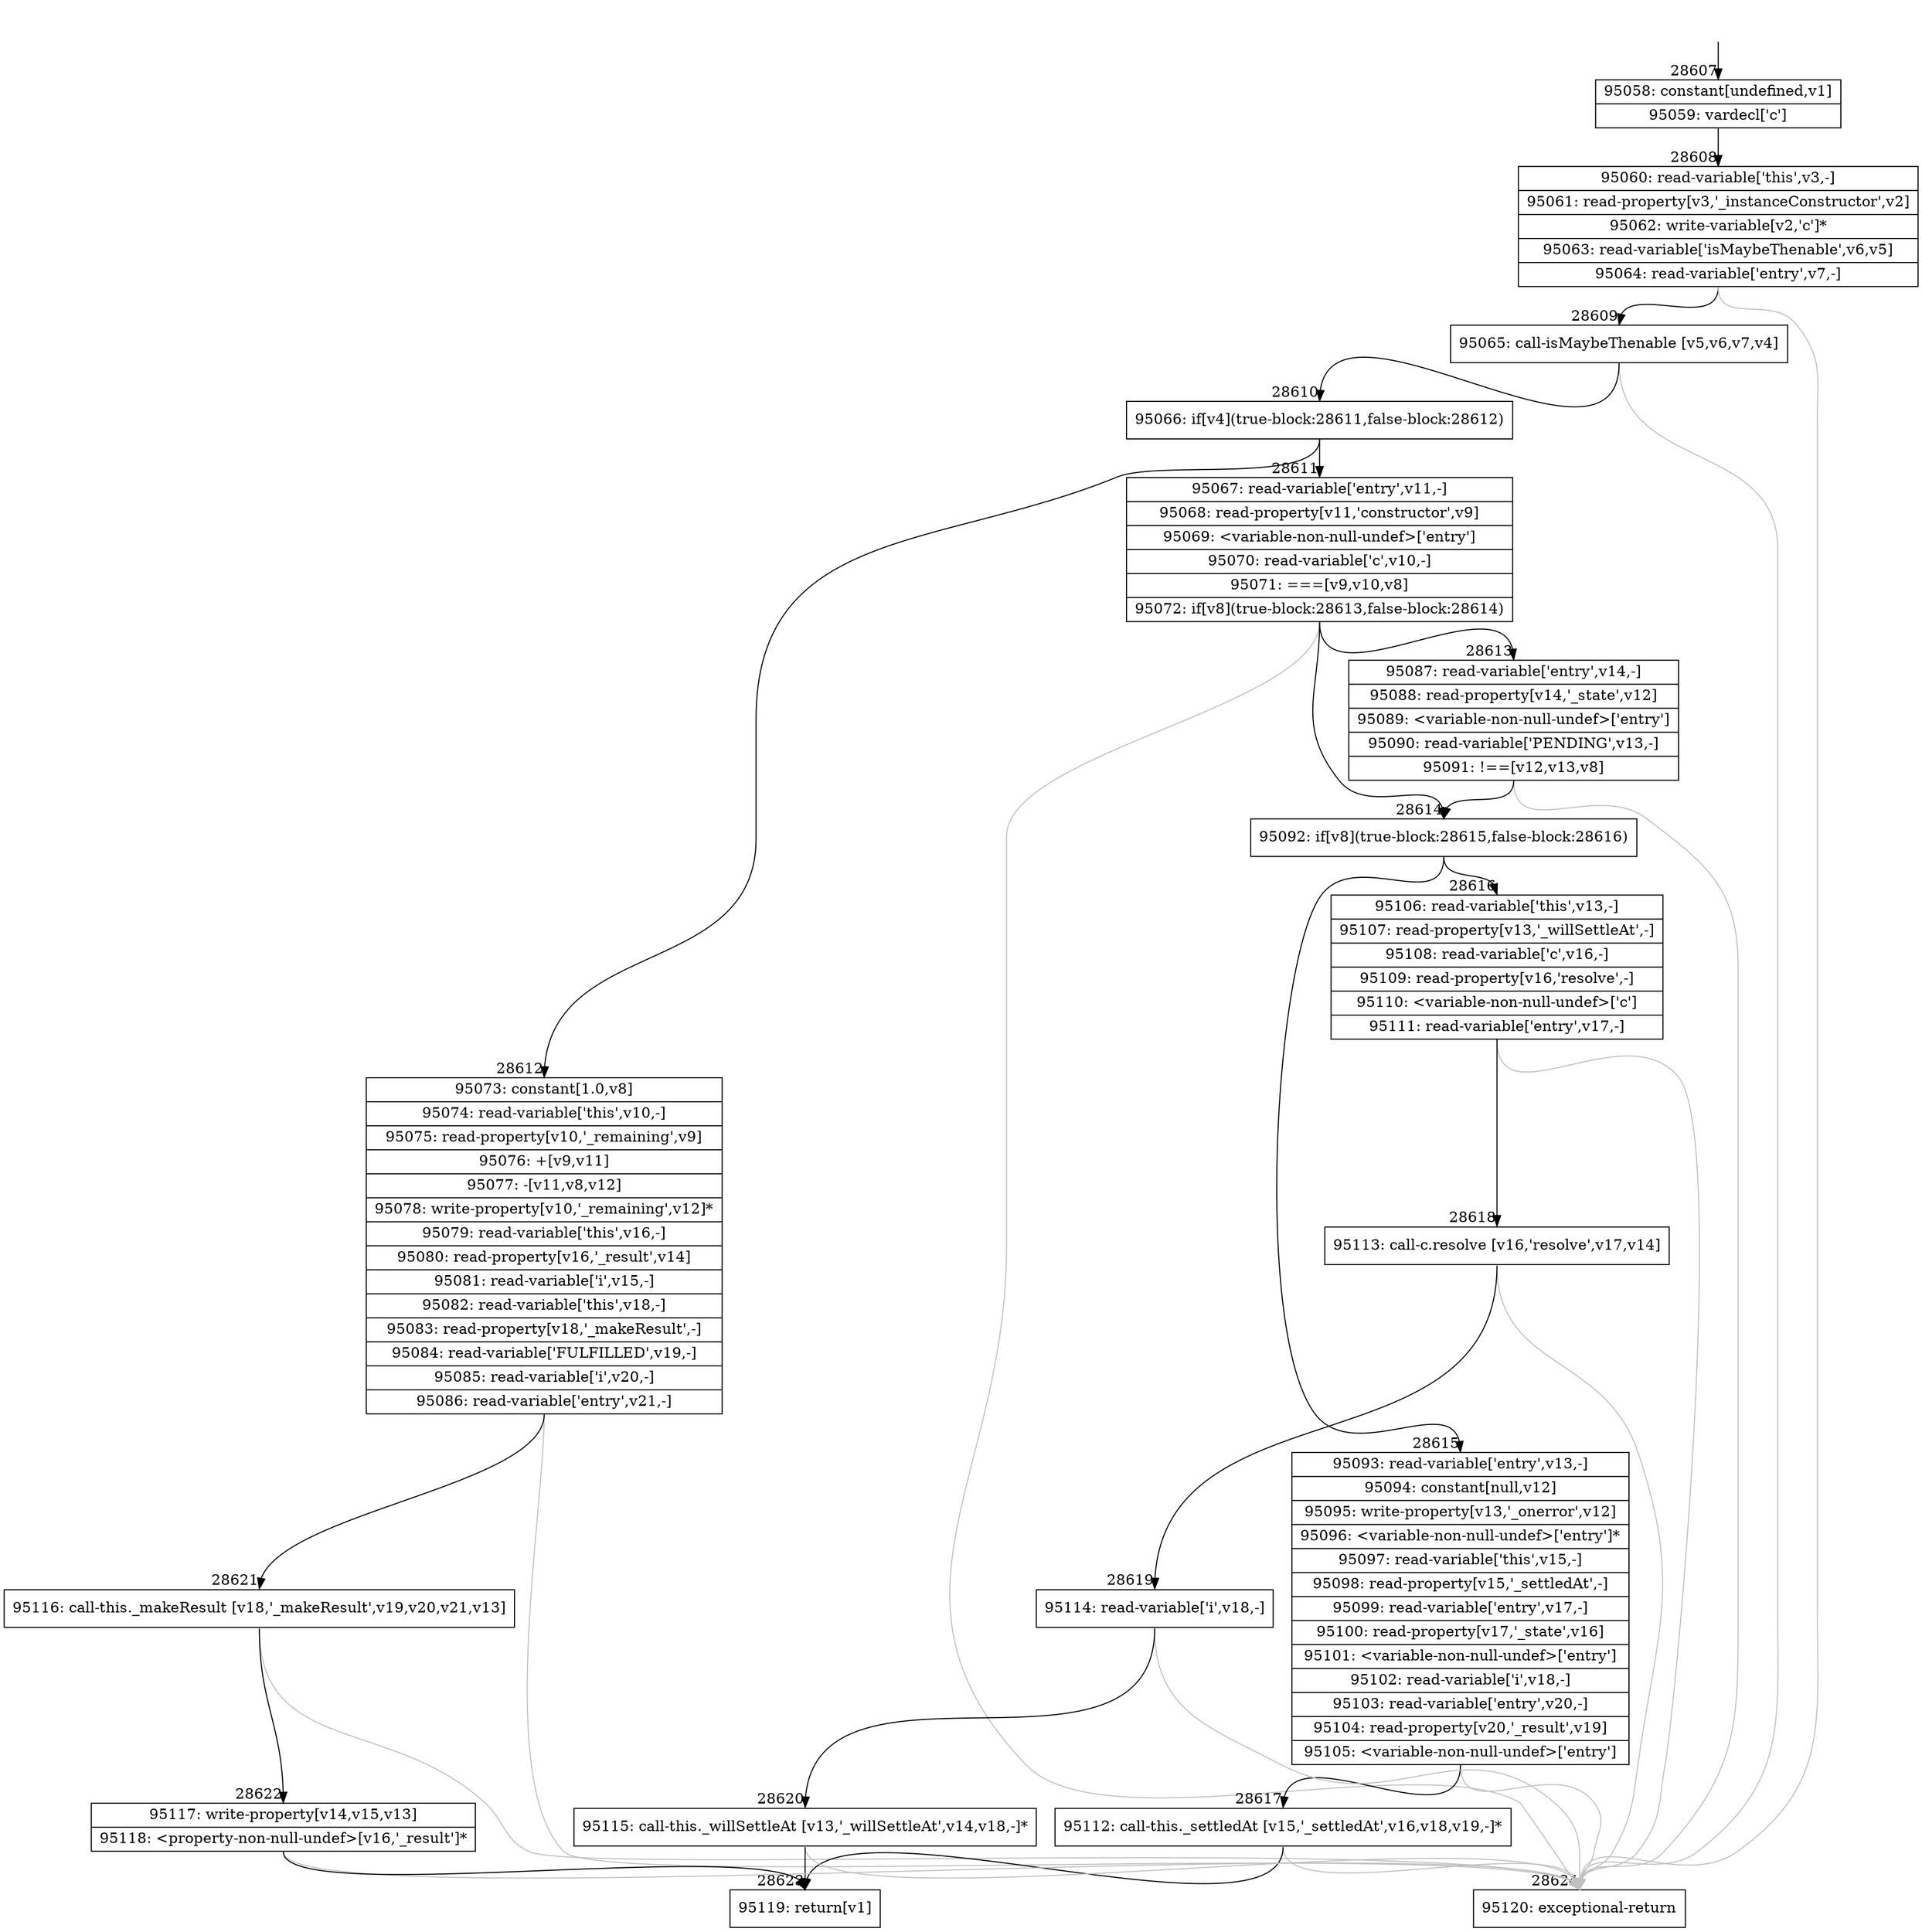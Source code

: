 digraph {
rankdir="TD"
BB_entry2517[shape=none,label=""];
BB_entry2517 -> BB28607 [tailport=s, headport=n, headlabel="    28607"]
BB28607 [shape=record label="{95058: constant[undefined,v1]|95059: vardecl['c']}" ] 
BB28607 -> BB28608 [tailport=s, headport=n, headlabel="      28608"]
BB28608 [shape=record label="{95060: read-variable['this',v3,-]|95061: read-property[v3,'_instanceConstructor',v2]|95062: write-variable[v2,'c']*|95063: read-variable['isMaybeThenable',v6,v5]|95064: read-variable['entry',v7,-]}" ] 
BB28608 -> BB28609 [tailport=s, headport=n, headlabel="      28609"]
BB28608 -> BB28624 [tailport=s, headport=n, color=gray, headlabel="      28624"]
BB28609 [shape=record label="{95065: call-isMaybeThenable [v5,v6,v7,v4]}" ] 
BB28609 -> BB28610 [tailport=s, headport=n, headlabel="      28610"]
BB28609 -> BB28624 [tailport=s, headport=n, color=gray]
BB28610 [shape=record label="{95066: if[v4](true-block:28611,false-block:28612)}" ] 
BB28610 -> BB28611 [tailport=s, headport=n, headlabel="      28611"]
BB28610 -> BB28612 [tailport=s, headport=n, headlabel="      28612"]
BB28611 [shape=record label="{95067: read-variable['entry',v11,-]|95068: read-property[v11,'constructor',v9]|95069: \<variable-non-null-undef\>['entry']|95070: read-variable['c',v10,-]|95071: ===[v9,v10,v8]|95072: if[v8](true-block:28613,false-block:28614)}" ] 
BB28611 -> BB28614 [tailport=s, headport=n, headlabel="      28614"]
BB28611 -> BB28613 [tailport=s, headport=n, headlabel="      28613"]
BB28611 -> BB28624 [tailport=s, headport=n, color=gray]
BB28612 [shape=record label="{95073: constant[1.0,v8]|95074: read-variable['this',v10,-]|95075: read-property[v10,'_remaining',v9]|95076: +[v9,v11]|95077: -[v11,v8,v12]|95078: write-property[v10,'_remaining',v12]*|95079: read-variable['this',v16,-]|95080: read-property[v16,'_result',v14]|95081: read-variable['i',v15,-]|95082: read-variable['this',v18,-]|95083: read-property[v18,'_makeResult',-]|95084: read-variable['FULFILLED',v19,-]|95085: read-variable['i',v20,-]|95086: read-variable['entry',v21,-]}" ] 
BB28612 -> BB28621 [tailport=s, headport=n, headlabel="      28621"]
BB28612 -> BB28624 [tailport=s, headport=n, color=gray]
BB28613 [shape=record label="{95087: read-variable['entry',v14,-]|95088: read-property[v14,'_state',v12]|95089: \<variable-non-null-undef\>['entry']|95090: read-variable['PENDING',v13,-]|95091: !==[v12,v13,v8]}" ] 
BB28613 -> BB28614 [tailport=s, headport=n]
BB28613 -> BB28624 [tailport=s, headport=n, color=gray]
BB28614 [shape=record label="{95092: if[v8](true-block:28615,false-block:28616)}" ] 
BB28614 -> BB28615 [tailport=s, headport=n, headlabel="      28615"]
BB28614 -> BB28616 [tailport=s, headport=n, headlabel="      28616"]
BB28615 [shape=record label="{95093: read-variable['entry',v13,-]|95094: constant[null,v12]|95095: write-property[v13,'_onerror',v12]|95096: \<variable-non-null-undef\>['entry']*|95097: read-variable['this',v15,-]|95098: read-property[v15,'_settledAt',-]|95099: read-variable['entry',v17,-]|95100: read-property[v17,'_state',v16]|95101: \<variable-non-null-undef\>['entry']|95102: read-variable['i',v18,-]|95103: read-variable['entry',v20,-]|95104: read-property[v20,'_result',v19]|95105: \<variable-non-null-undef\>['entry']}" ] 
BB28615 -> BB28617 [tailport=s, headport=n, headlabel="      28617"]
BB28615 -> BB28624 [tailport=s, headport=n, color=gray]
BB28616 [shape=record label="{95106: read-variable['this',v13,-]|95107: read-property[v13,'_willSettleAt',-]|95108: read-variable['c',v16,-]|95109: read-property[v16,'resolve',-]|95110: \<variable-non-null-undef\>['c']|95111: read-variable['entry',v17,-]}" ] 
BB28616 -> BB28618 [tailport=s, headport=n, headlabel="      28618"]
BB28616 -> BB28624 [tailport=s, headport=n, color=gray]
BB28617 [shape=record label="{95112: call-this._settledAt [v15,'_settledAt',v16,v18,v19,-]*}" ] 
BB28617 -> BB28623 [tailport=s, headport=n, headlabel="      28623"]
BB28617 -> BB28624 [tailport=s, headport=n, color=gray]
BB28618 [shape=record label="{95113: call-c.resolve [v16,'resolve',v17,v14]}" ] 
BB28618 -> BB28619 [tailport=s, headport=n, headlabel="      28619"]
BB28618 -> BB28624 [tailport=s, headport=n, color=gray]
BB28619 [shape=record label="{95114: read-variable['i',v18,-]}" ] 
BB28619 -> BB28620 [tailport=s, headport=n, headlabel="      28620"]
BB28619 -> BB28624 [tailport=s, headport=n, color=gray]
BB28620 [shape=record label="{95115: call-this._willSettleAt [v13,'_willSettleAt',v14,v18,-]*}" ] 
BB28620 -> BB28623 [tailport=s, headport=n]
BB28620 -> BB28624 [tailport=s, headport=n, color=gray]
BB28621 [shape=record label="{95116: call-this._makeResult [v18,'_makeResult',v19,v20,v21,v13]}" ] 
BB28621 -> BB28622 [tailport=s, headport=n, headlabel="      28622"]
BB28621 -> BB28624 [tailport=s, headport=n, color=gray]
BB28622 [shape=record label="{95117: write-property[v14,v15,v13]|95118: \<property-non-null-undef\>[v16,'_result']*}" ] 
BB28622 -> BB28623 [tailport=s, headport=n]
BB28622 -> BB28624 [tailport=s, headport=n, color=gray]
BB28623 [shape=record label="{95119: return[v1]}" ] 
BB28624 [shape=record label="{95120: exceptional-return}" ] 
//#$~ 50983
}
